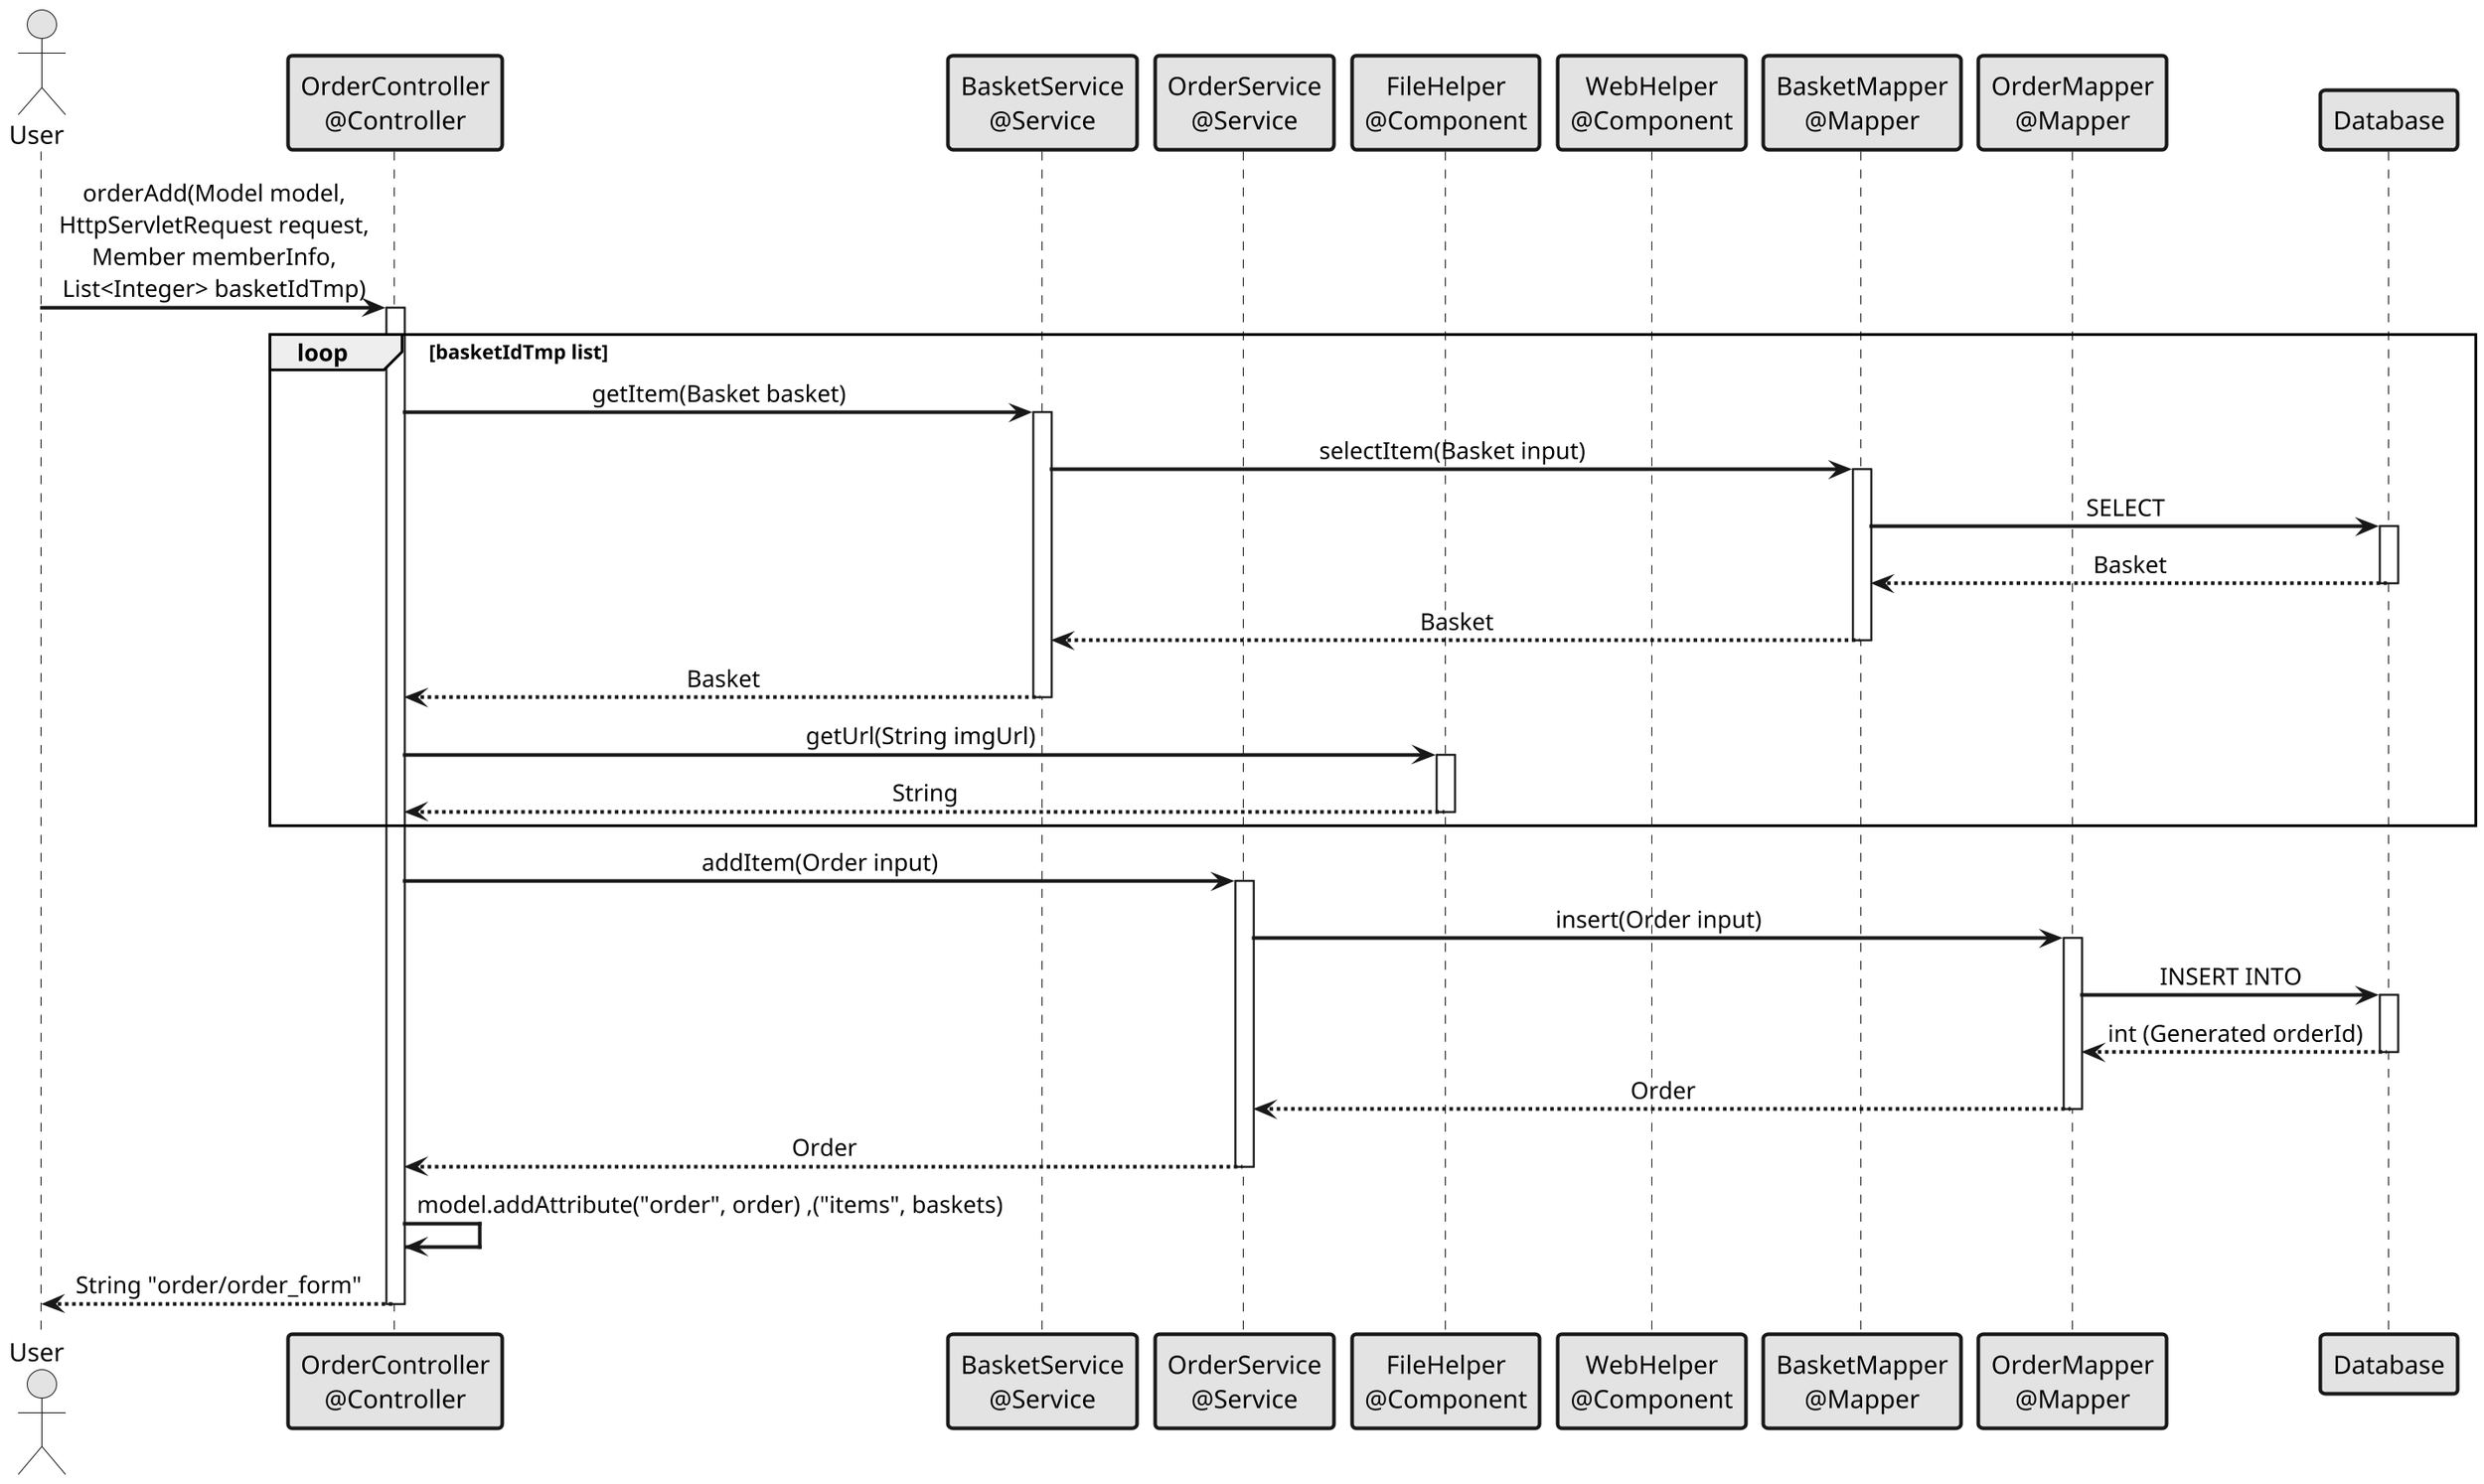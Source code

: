 @startuml
skinparam dpi 200
skinparam sequenceMessageAlign center
skinparam monochrome true
skinparam sequenceParticipantBorderThickness 2
skinparam sequenceArrowThickness 2

actor User
participant "OrderController\n@Controller" as Controller
participant "BasketService\n@Service" as BasketService
participant "OrderService\n@Service" as OrderService
participant "FileHelper\n@Component" as FileHelper
participant "WebHelper\n@Component" as WebHelper
participant "BasketMapper\n@Mapper" as BasketMapper
participant "OrderMapper\n@Mapper" as OrderMapper
participant "Database" as DB

User -> Controller : orderAdd(Model model,\nHttpServletRequest request,\nMember memberInfo,\nList<Integer> basketIdTmp)
activate Controller

loop basketIdTmp list
    Controller -> BasketService : getItem(Basket basket)
    activate BasketService
    
    BasketService -> BasketMapper : selectItem(Basket input)
    activate BasketMapper
    
    BasketMapper -> DB : SELECT 
    activate DB
    DB --> BasketMapper : Basket
    deactivate DB
    
    BasketMapper --> BasketService : Basket
    deactivate BasketMapper
    
    BasketService --> Controller : Basket
    deactivate BasketService
    
    Controller -> FileHelper : getUrl(String imgUrl)
    activate FileHelper
    FileHelper --> Controller : String
    deactivate FileHelper
end

Controller -> OrderService : addItem(Order input)
activate OrderService

OrderService -> OrderMapper : insert(Order input)
activate OrderMapper

OrderMapper -> DB : INSERT INTO 
activate DB
DB --> OrderMapper : int (Generated orderId)
deactivate DB

OrderMapper --> OrderService : Order
deactivate OrderMapper

OrderService --> Controller : Order
deactivate OrderService

Controller -> Controller : model.addAttribute("order", order) ,("items", baskets)

Controller --> User : String "order/order_form"
deactivate Controller

@enduml